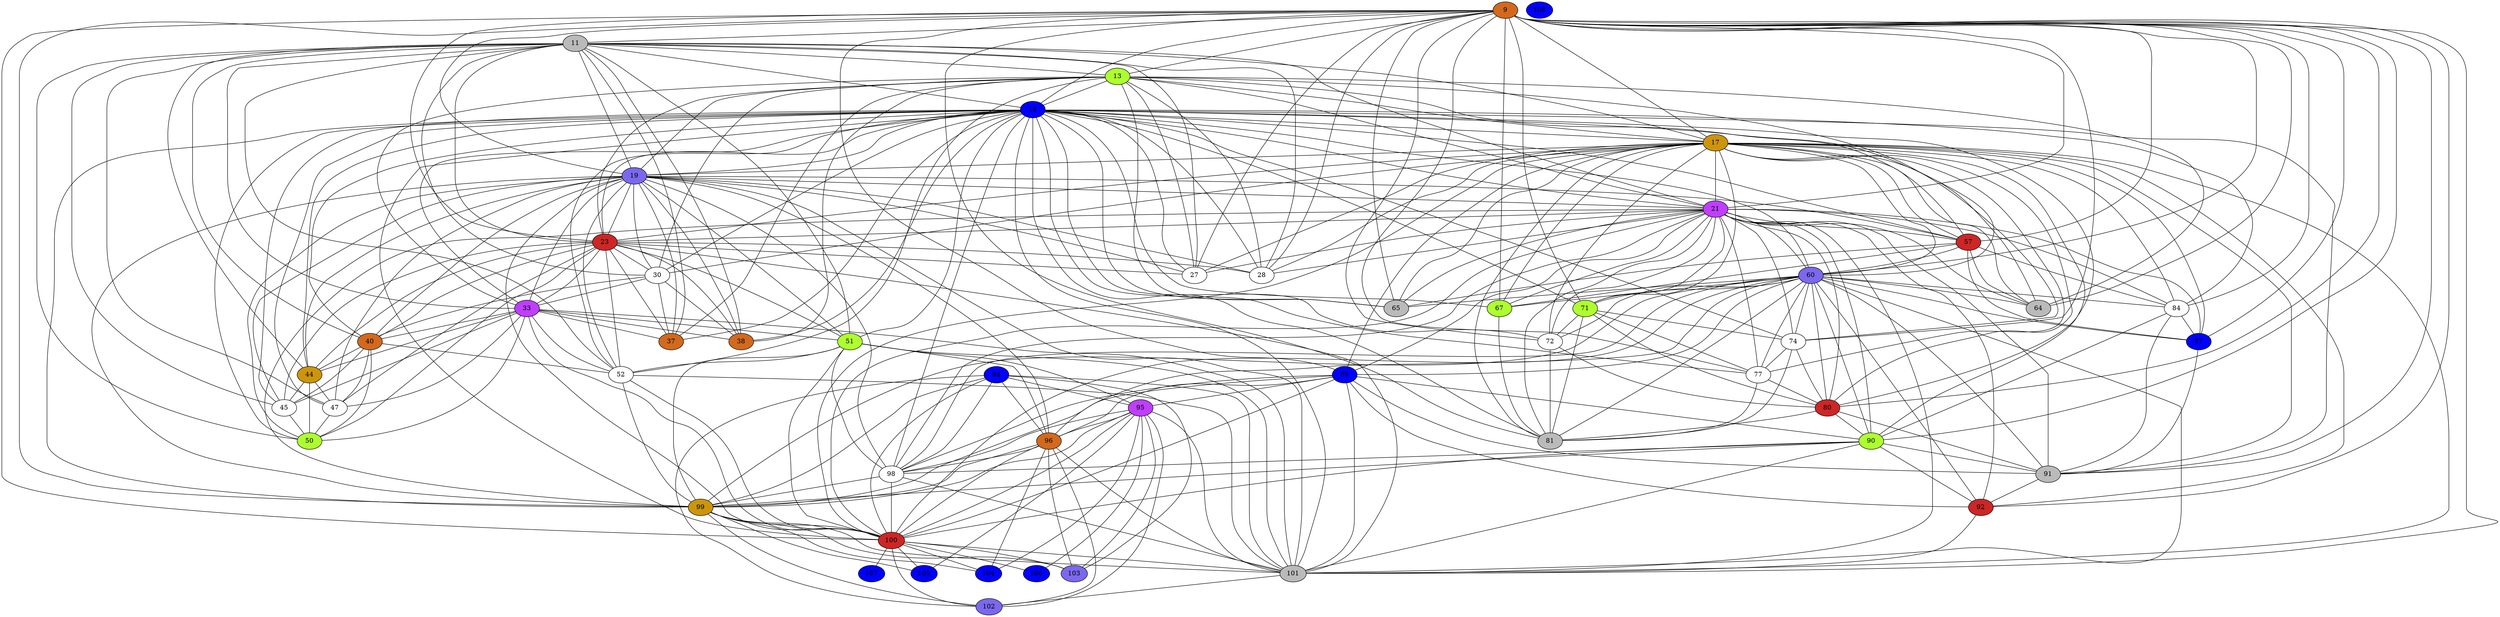 strict graph {
9[label="9" style=filled fillcolor="chocolate"];
9 -- 64
9 -- 65
9 -- 67
9 -- 71
9 -- 72
9 -- 74
9 -- 11
9 -- 77
9 -- 13
9 -- 15
9 -- 80
9 -- 81
9 -- 17
9 -- 19
9 -- 84
9 -- 21
9 -- 87
9 -- 23
9 -- 89
9 -- 90
9 -- 91
9 -- 27
9 -- 92
9 -- 28
9 -- 99
9 -- 100
9 -- 101
9 -- 57
9 -- 60
11[label="11" style=filled fillcolor="gray73"];
11 -- 33
11 -- 37
11 -- 38
11 -- 40
11 -- 9
11 -- 44
11 -- 45
11 -- 13
11 -- 47
11 -- 15
11 -- 17
11 -- 50
11 -- 51
11 -- 19
11 -- 52
11 -- 21
11 -- 23
11 -- 27
11 -- 28
11 -- 30
13[label="13" style=filled fillcolor="greenyellow"];
13 -- 64
13 -- 65
13 -- 33
13 -- 37
13 -- 38
13 -- 9
13 -- 11
13 -- 15
13 -- 17
13 -- 19
13 -- 52
13 -- 21
13 -- 23
13 -- 57
13 -- 27
13 -- 60
13 -- 28
13 -- 30
15[label="15" style=filled fillcolor="blue1"];
15 -- 64
15 -- 65
15 -- 67
15 -- 71
15 -- 72
15 -- 9
15 -- 74
15 -- 11
15 -- 77
15 -- 13
15 -- 80
15 -- 81
15 -- 17
15 -- 19
15 -- 84
15 -- 21
15 -- 23
15 -- 91
15 -- 27
15 -- 28
15 -- 30
15 -- 33
15 -- 98
15 -- 99
15 -- 100
15 -- 101
15 -- 37
15 -- 38
15 -- 40
15 -- 44
15 -- 45
15 -- 47
15 -- 50
15 -- 51
15 -- 52
15 -- 57
15 -- 60
17[label="17" style=filled fillcolor="darkgoldenrod3"];
17 -- 64
17 -- 65
17 -- 67
17 -- 71
17 -- 72
17 -- 9
17 -- 74
17 -- 11
17 -- 77
17 -- 13
17 -- 15
17 -- 80
17 -- 81
17 -- 19
17 -- 84
17 -- 21
17 -- 87
17 -- 23
17 -- 89
17 -- 90
17 -- 91
17 -- 27
17 -- 92
17 -- 28
17 -- 30
17 -- 100
17 -- 101
17 -- 57
17 -- 60
19[label="19" style=filled fillcolor="mediumslateblue"];
19 -- 9
19 -- 11
19 -- 13
19 -- 15
19 -- 17
19 -- 21
19 -- 23
19 -- 27
19 -- 28
19 -- 30
19 -- 96
19 -- 33
19 -- 98
19 -- 99
19 -- 100
19 -- 101
19 -- 37
19 -- 38
19 -- 40
19 -- 44
19 -- 45
19 -- 47
19 -- 50
19 -- 51
19 -- 52
19 -- 57
21[label="21" style=filled fillcolor="darkorchid1"];
21 -- 64
21 -- 65
21 -- 67
21 -- 71
21 -- 72
21 -- 9
21 -- 74
21 -- 11
21 -- 77
21 -- 13
21 -- 15
21 -- 80
21 -- 81
21 -- 17
21 -- 19
21 -- 84
21 -- 87
21 -- 23
21 -- 89
21 -- 90
21 -- 91
21 -- 27
21 -- 92
21 -- 28
21 -- 98
21 -- 99
21 -- 100
21 -- 101
21 -- 57
21 -- 60
23[label="23" style=filled fillcolor="firebrick3"];
23 -- 33
23 -- 101
23 -- 37
23 -- 38
23 -- 40
23 -- 9
23 -- 11
23 -- 44
23 -- 45
23 -- 13
23 -- 47
23 -- 15
23 -- 17
23 -- 50
23 -- 51
23 -- 19
23 -- 52
23 -- 21
23 -- 27
23 -- 28
23 -- 30
27[label="27" style=filled fillcolor="white"];
27 -- 17
27 -- 19
27 -- 21
27 -- 23
27 -- 9
27 -- 11
27 -- 13
27 -- 15
28[label="28" style=filled fillcolor="white"];
28 -- 17
28 -- 19
28 -- 21
28 -- 23
28 -- 9
28 -- 11
28 -- 13
28 -- 15
30[label="30" style=filled fillcolor="white"];
30 -- 33
30 -- 17
30 -- 19
30 -- 37
30 -- 38
30 -- 23
30 -- 40
30 -- 11
30 -- 13
30 -- 15
33[label="33" style=filled fillcolor="darkorchid1"];
33 -- 100
33 -- 101
33 -- 37
33 -- 38
33 -- 40
33 -- 11
33 -- 44
33 -- 45
33 -- 13
33 -- 47
33 -- 15
33 -- 50
33 -- 51
33 -- 19
33 -- 52
33 -- 23
33 -- 30
37[label="37" style=filled fillcolor="chocolate"];
37 -- 33
37 -- 19
37 -- 23
37 -- 11
37 -- 13
37 -- 30
37 -- 15
38[label="38" style=filled fillcolor="chocolate"];
38 -- 33
38 -- 19
38 -- 23
38 -- 11
38 -- 13
38 -- 30
38 -- 15
40[label="40" style=filled fillcolor="chocolate"];
40 -- 33
40 -- 50
40 -- 19
40 -- 52
40 -- 23
40 -- 11
40 -- 44
40 -- 45
40 -- 30
40 -- 47
40 -- 15
44[label="44" style=filled fillcolor="darkgoldenrod3"];
44 -- 33
44 -- 50
44 -- 19
44 -- 23
44 -- 40
44 -- 11
44 -- 45
44 -- 15
44 -- 47
45[label="45" style=filled fillcolor="white"];
45 -- 33
45 -- 50
45 -- 19
45 -- 23
45 -- 40
45 -- 11
45 -- 44
45 -- 15
47[label="47" style=filled fillcolor="white"];
47 -- 33
47 -- 50
47 -- 19
47 -- 23
47 -- 40
47 -- 11
47 -- 44
47 -- 15
50[label="50" style=filled fillcolor="greenyellow"];
50 -- 33
50 -- 19
50 -- 23
50 -- 40
50 -- 11
50 -- 44
50 -- 45
50 -- 47
50 -- 15
51[label="51" style=filled fillcolor="greenyellow"];
51 -- 96
51 -- 33
51 -- 98
51 -- 99
51 -- 19
51 -- 100
51 -- 52
51 -- 101
51 -- 23
51 -- 11
51 -- 95
51 -- 15
52[label="52" style=filled fillcolor="white"];
52 -- 33
52 -- 99
52 -- 51
52 -- 19
52 -- 100
52 -- 101
52 -- 23
52 -- 40
52 -- 11
52 -- 13
52 -- 15
57[label="57" style=filled fillcolor="firebrick3"];
57 -- 64
57 -- 65
57 -- 17
57 -- 67
57 -- 19
57 -- 84
57 -- 21
57 -- 87
57 -- 9
57 -- 60
57 -- 13
57 -- 15
60[label="60" style=filled fillcolor="mediumslateblue"];
60 -- 64
60 -- 65
60 -- 67
60 -- 71
60 -- 72
60 -- 9
60 -- 74
60 -- 77
60 -- 13
60 -- 15
60 -- 80
60 -- 81
60 -- 17
60 -- 84
60 -- 21
60 -- 87
60 -- 89
60 -- 90
60 -- 91
60 -- 92
60 -- 96
60 -- 98
60 -- 99
60 -- 100
60 -- 101
60 -- 57
64[label="64" style=filled fillcolor="gray73"];
64 -- 17
64 -- 21
64 -- 9
64 -- 57
64 -- 60
64 -- 13
64 -- 15
65[label="65" style=filled fillcolor="gray73"];
65 -- 17
65 -- 21
65 -- 9
65 -- 57
65 -- 60
65 -- 13
65 -- 15
67[label="67" style=filled fillcolor="greenyellow"];
67 -- 81
67 -- 17
67 -- 21
67 -- 9
67 -- 57
67 -- 60
67 -- 15
71[label="71" style=filled fillcolor="greenyellow"];
71 -- 80
71 -- 17
71 -- 81
71 -- 21
71 -- 72
71 -- 9
71 -- 74
71 -- 60
71 -- 77
71 -- 15
72[label="72" style=filled fillcolor="white"];
72 -- 80
72 -- 17
72 -- 81
72 -- 21
72 -- 71
72 -- 9
72 -- 60
72 -- 15
74[label="74" style=filled fillcolor="white"];
74 -- 80
74 -- 17
74 -- 81
74 -- 21
74 -- 71
74 -- 9
74 -- 60
74 -- 77
74 -- 15
77[label="77" style=filled fillcolor="white"];
77 -- 80
77 -- 17
77 -- 81
77 -- 21
77 -- 71
77 -- 9
77 -- 74
77 -- 60
77 -- 15
80[label="80" style=filled fillcolor="firebrick3"];
80 -- 17
80 -- 81
80 -- 21
80 -- 71
80 -- 72
80 -- 9
80 -- 90
80 -- 74
80 -- 91
80 -- 60
80 -- 77
80 -- 15
81[label="81" style=filled fillcolor="gray73"];
81 -- 80
81 -- 17
81 -- 67
81 -- 21
81 -- 71
81 -- 72
81 -- 9
81 -- 74
81 -- 60
81 -- 77
81 -- 15
84[label="84" style=filled fillcolor="white"];
84 -- 17
84 -- 21
84 -- 87
84 -- 9
84 -- 57
84 -- 90
84 -- 91
84 -- 60
84 -- 15
87[label="87" style=filled fillcolor="blue1"];
87 -- 17
87 -- 84
87 -- 21
87 -- 9
87 -- 57
87 -- 91
87 -- 60
89[label="89" style=filled fillcolor="blue1"];
89 -- 96
89 -- 98
89 -- 99
89 -- 100
89 -- 101
89 -- 9
89 -- 17
89 -- 21
89 -- 90
89 -- 91
89 -- 92
89 -- 60
89 -- 95
90[label="90" style=filled fillcolor="greenyellow"];
90 -- 98
90 -- 99
90 -- 100
90 -- 101
90 -- 9
90 -- 80
90 -- 17
90 -- 84
90 -- 21
90 -- 89
90 -- 91
90 -- 92
90 -- 60
91[label="91" style=filled fillcolor="gray73"];
91 -- 80
91 -- 17
91 -- 84
91 -- 21
91 -- 87
91 -- 89
91 -- 9
91 -- 90
91 -- 92
91 -- 60
91 -- 15
92[label="92" style=filled fillcolor="firebrick3"];
92 -- 17
92 -- 101
92 -- 21
92 -- 89
92 -- 9
92 -- 90
92 -- 91
92 -- 60
94[label="94" style=filled fillcolor="blue1"];
94 -- 96
94 -- 98
94 -- 99
94 -- 100
94 -- 101
94 -- 102
94 -- 103
94 -- 95
95[label="95" style=filled fillcolor="darkorchid1"];
95 -- 96
95 -- 98
95 -- 99
95 -- 100
95 -- 101
95 -- 102
95 -- 103
95 -- 104
95 -- 105
95 -- 106
95 -- 51
95 -- 89
95 -- 94
96[label="96" style=filled fillcolor="chocolate"];
96 -- 98
96 -- 99
96 -- 100
96 -- 101
96 -- 102
96 -- 103
96 -- 104
96 -- 51
96 -- 19
96 -- 89
96 -- 60
96 -- 94
96 -- 95
98[label="98" style=filled fillcolor="white"];
98 -- 96
98 -- 99
98 -- 100
98 -- 101
98 -- 15
98 -- 51
98 -- 19
98 -- 21
98 -- 89
98 -- 90
98 -- 60
98 -- 94
98 -- 95
99[label="99" style=filled fillcolor="darkgoldenrod3"];
99 -- 96
99 -- 98
99 -- 100
99 -- 101
99 -- 102
99 -- 103
99 -- 104
99 -- 105
99 -- 9
99 -- 15
99 -- 51
99 -- 19
99 -- 52
99 -- 21
99 -- 89
99 -- 90
99 -- 60
99 -- 94
99 -- 95
100[label="100" style=filled fillcolor="firebrick3"];
100 -- 96
100 -- 33
100 -- 98
100 -- 99
100 -- 101
100 -- 102
100 -- 103
100 -- 104
100 -- 105
100 -- 9
100 -- 106
100 -- 107
100 -- 15
100 -- 17
100 -- 51
100 -- 19
100 -- 52
100 -- 21
100 -- 89
100 -- 90
100 -- 60
100 -- 94
100 -- 95
101[label="101" style=filled fillcolor="gray73"];
101 -- 96
101 -- 33
101 -- 98
101 -- 99
101 -- 100
101 -- 102
101 -- 9
101 -- 15
101 -- 17
101 -- 51
101 -- 19
101 -- 52
101 -- 21
101 -- 23
101 -- 89
101 -- 90
101 -- 60
101 -- 92
101 -- 94
101 -- 95
102[label="102" style=filled fillcolor="mediumslateblue"];
102 -- 96
102 -- 99
102 -- 100
102 -- 101
102 -- 94
102 -- 95
103[label="103" style=filled fillcolor="mediumslateblue"];
103 -- 96
103 -- 99
103 -- 100
103 -- 94
103 -- 95
104[label="104" style=filled fillcolor="blue1"];
104 -- 96
104 -- 99
104 -- 100
104 -- 95
105[label="105" style=filled fillcolor="blue1"];
105 -- 99
105 -- 100
105 -- 95
106[label="106" style=filled fillcolor="blue1"];
106 -- 100
106 -- 95
107[label="107" style=filled fillcolor="blue1"];
107 -- 100
108[label="108" style=filled fillcolor="blue1"];
}